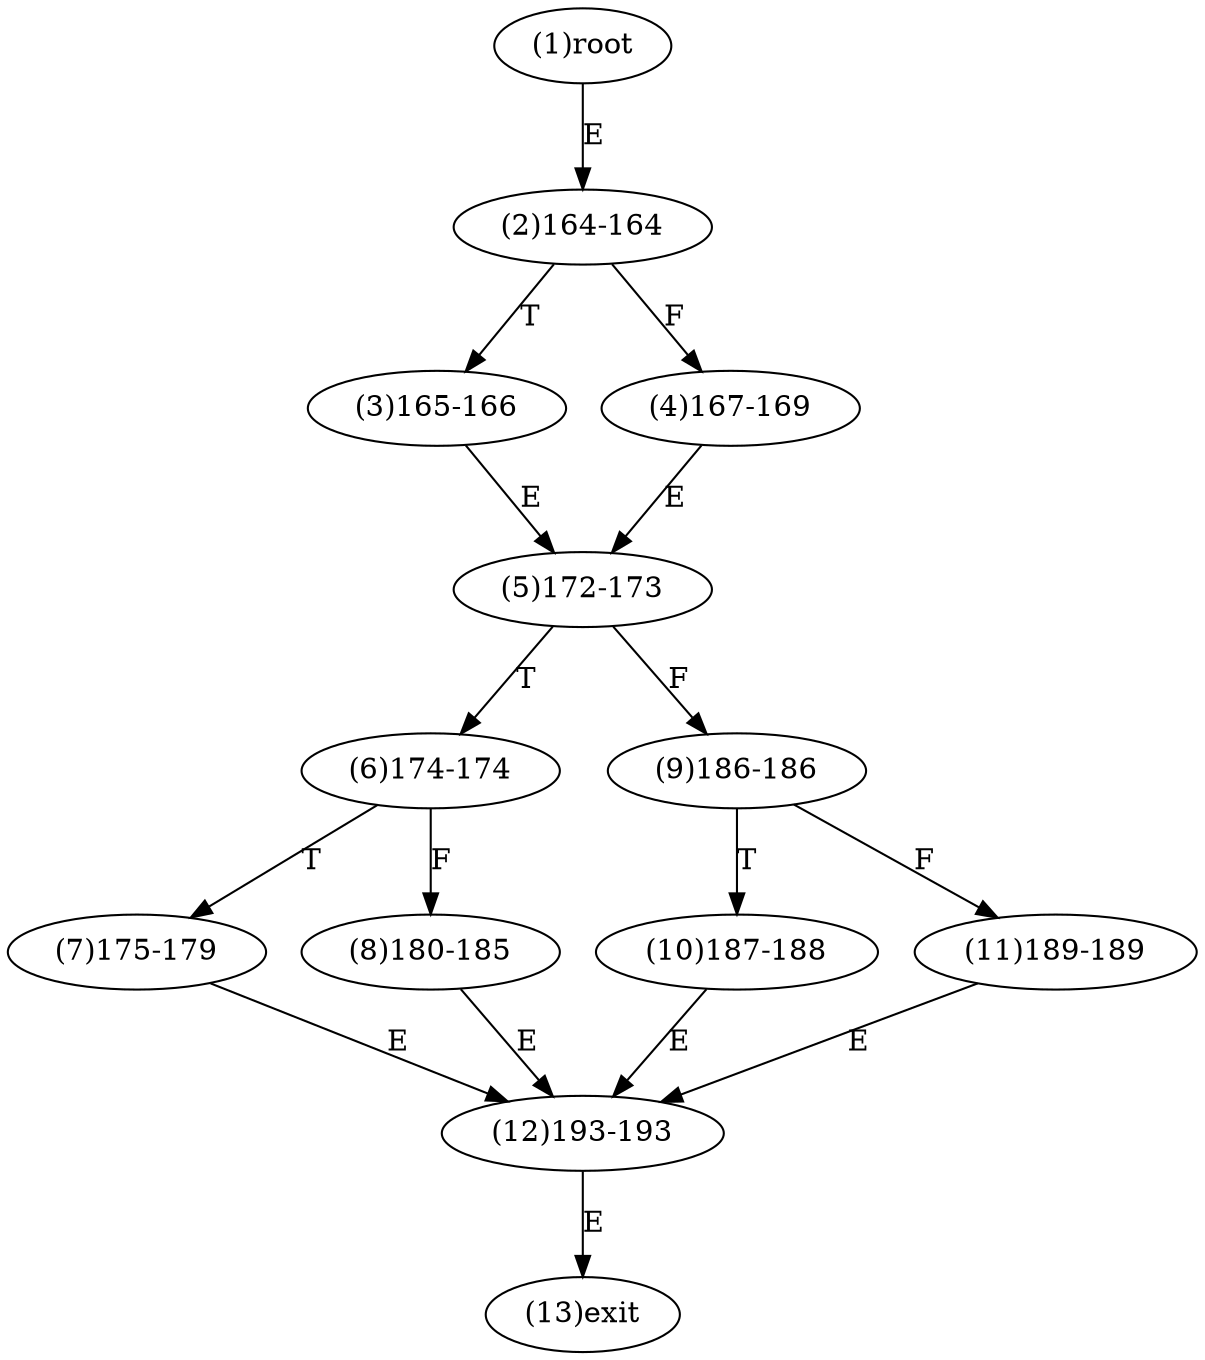 digraph "" { 
1[ label="(1)root"];
2[ label="(2)164-164"];
3[ label="(3)165-166"];
4[ label="(4)167-169"];
5[ label="(5)172-173"];
6[ label="(6)174-174"];
7[ label="(7)175-179"];
8[ label="(8)180-185"];
9[ label="(9)186-186"];
10[ label="(10)187-188"];
11[ label="(11)189-189"];
12[ label="(12)193-193"];
13[ label="(13)exit"];
1->2[ label="E"];
2->4[ label="F"];
2->3[ label="T"];
3->5[ label="E"];
4->5[ label="E"];
5->9[ label="F"];
5->6[ label="T"];
6->8[ label="F"];
6->7[ label="T"];
7->12[ label="E"];
8->12[ label="E"];
9->11[ label="F"];
9->10[ label="T"];
10->12[ label="E"];
11->12[ label="E"];
12->13[ label="E"];
}